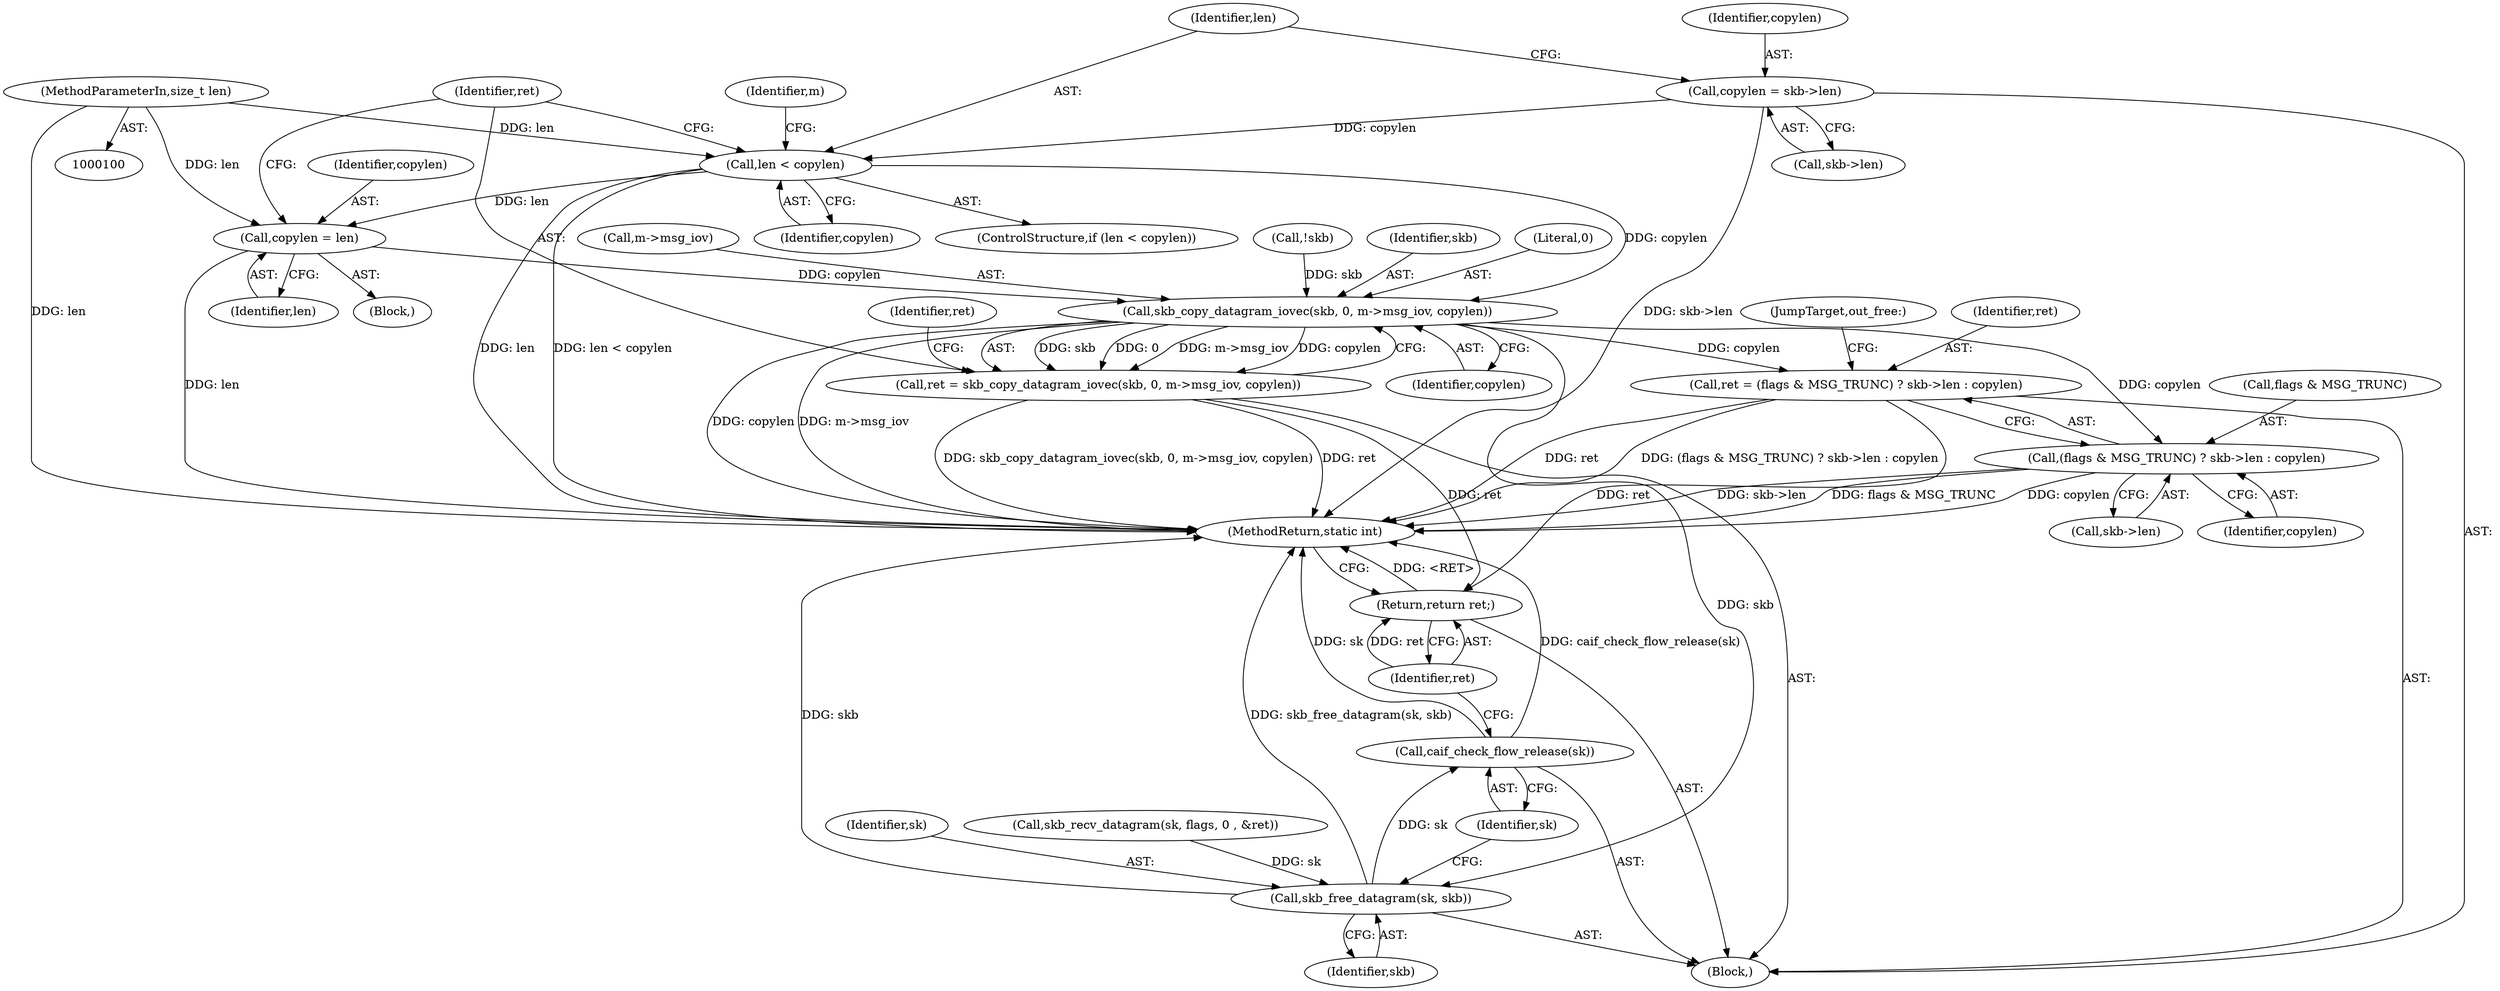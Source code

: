 digraph "0_linux_f3d3342602f8bcbf37d7c46641cb9bca7618eb1c_11@API" {
"1000154" [label="(Call,copylen = len)"];
"1000145" [label="(Call,len < copylen)"];
"1000104" [label="(MethodParameterIn,size_t len)"];
"1000139" [label="(Call,copylen = skb->len)"];
"1000159" [label="(Call,skb_copy_datagram_iovec(skb, 0, m->msg_iov, copylen))"];
"1000157" [label="(Call,ret = skb_copy_datagram_iovec(skb, 0, m->msg_iov, copylen))"];
"1000185" [label="(Return,return ret;)"];
"1000169" [label="(Call,ret = (flags & MSG_TRUNC) ? skb->len : copylen)"];
"1000171" [label="(Call,(flags & MSG_TRUNC) ? skb->len : copylen)"];
"1000180" [label="(Call,skb_free_datagram(sk, skb))"];
"1000183" [label="(Call,caif_check_flow_release(sk))"];
"1000167" [label="(Identifier,ret)"];
"1000183" [label="(Call,caif_check_flow_release(sk))"];
"1000145" [label="(Call,len < copylen)"];
"1000179" [label="(JumpTarget,out_free:)"];
"1000169" [label="(Call,ret = (flags & MSG_TRUNC) ? skb->len : copylen)"];
"1000159" [label="(Call,skb_copy_datagram_iovec(skb, 0, m->msg_iov, copylen))"];
"1000104" [label="(MethodParameterIn,size_t len)"];
"1000151" [label="(Identifier,m)"];
"1000141" [label="(Call,skb->len)"];
"1000172" [label="(Call,flags & MSG_TRUNC)"];
"1000155" [label="(Identifier,copylen)"];
"1000175" [label="(Call,skb->len)"];
"1000156" [label="(Identifier,len)"];
"1000106" [label="(Block,)"];
"1000140" [label="(Identifier,copylen)"];
"1000171" [label="(Call,(flags & MSG_TRUNC) ? skb->len : copylen)"];
"1000162" [label="(Call,m->msg_iov)"];
"1000190" [label="(MethodReturn,static int)"];
"1000136" [label="(Call,!skb)"];
"1000160" [label="(Identifier,skb)"];
"1000181" [label="(Identifier,sk)"];
"1000165" [label="(Identifier,copylen)"];
"1000158" [label="(Identifier,ret)"];
"1000154" [label="(Call,copylen = len)"];
"1000185" [label="(Return,return ret;)"];
"1000157" [label="(Call,ret = skb_copy_datagram_iovec(skb, 0, m->msg_iov, copylen))"];
"1000139" [label="(Call,copylen = skb->len)"];
"1000147" [label="(Identifier,copylen)"];
"1000170" [label="(Identifier,ret)"];
"1000144" [label="(ControlStructure,if (len < copylen))"];
"1000186" [label="(Identifier,ret)"];
"1000180" [label="(Call,skb_free_datagram(sk, skb))"];
"1000178" [label="(Identifier,copylen)"];
"1000146" [label="(Identifier,len)"];
"1000161" [label="(Literal,0)"];
"1000148" [label="(Block,)"];
"1000129" [label="(Call,skb_recv_datagram(sk, flags, 0 , &ret))"];
"1000182" [label="(Identifier,skb)"];
"1000184" [label="(Identifier,sk)"];
"1000154" -> "1000148"  [label="AST: "];
"1000154" -> "1000156"  [label="CFG: "];
"1000155" -> "1000154"  [label="AST: "];
"1000156" -> "1000154"  [label="AST: "];
"1000158" -> "1000154"  [label="CFG: "];
"1000154" -> "1000190"  [label="DDG: len"];
"1000145" -> "1000154"  [label="DDG: len"];
"1000104" -> "1000154"  [label="DDG: len"];
"1000154" -> "1000159"  [label="DDG: copylen"];
"1000145" -> "1000144"  [label="AST: "];
"1000145" -> "1000147"  [label="CFG: "];
"1000146" -> "1000145"  [label="AST: "];
"1000147" -> "1000145"  [label="AST: "];
"1000151" -> "1000145"  [label="CFG: "];
"1000158" -> "1000145"  [label="CFG: "];
"1000145" -> "1000190"  [label="DDG: len < copylen"];
"1000145" -> "1000190"  [label="DDG: len"];
"1000104" -> "1000145"  [label="DDG: len"];
"1000139" -> "1000145"  [label="DDG: copylen"];
"1000145" -> "1000159"  [label="DDG: copylen"];
"1000104" -> "1000100"  [label="AST: "];
"1000104" -> "1000190"  [label="DDG: len"];
"1000139" -> "1000106"  [label="AST: "];
"1000139" -> "1000141"  [label="CFG: "];
"1000140" -> "1000139"  [label="AST: "];
"1000141" -> "1000139"  [label="AST: "];
"1000146" -> "1000139"  [label="CFG: "];
"1000139" -> "1000190"  [label="DDG: skb->len"];
"1000159" -> "1000157"  [label="AST: "];
"1000159" -> "1000165"  [label="CFG: "];
"1000160" -> "1000159"  [label="AST: "];
"1000161" -> "1000159"  [label="AST: "];
"1000162" -> "1000159"  [label="AST: "];
"1000165" -> "1000159"  [label="AST: "];
"1000157" -> "1000159"  [label="CFG: "];
"1000159" -> "1000190"  [label="DDG: m->msg_iov"];
"1000159" -> "1000190"  [label="DDG: copylen"];
"1000159" -> "1000157"  [label="DDG: skb"];
"1000159" -> "1000157"  [label="DDG: 0"];
"1000159" -> "1000157"  [label="DDG: m->msg_iov"];
"1000159" -> "1000157"  [label="DDG: copylen"];
"1000136" -> "1000159"  [label="DDG: skb"];
"1000159" -> "1000169"  [label="DDG: copylen"];
"1000159" -> "1000171"  [label="DDG: copylen"];
"1000159" -> "1000180"  [label="DDG: skb"];
"1000157" -> "1000106"  [label="AST: "];
"1000158" -> "1000157"  [label="AST: "];
"1000167" -> "1000157"  [label="CFG: "];
"1000157" -> "1000190"  [label="DDG: skb_copy_datagram_iovec(skb, 0, m->msg_iov, copylen)"];
"1000157" -> "1000190"  [label="DDG: ret"];
"1000157" -> "1000185"  [label="DDG: ret"];
"1000185" -> "1000106"  [label="AST: "];
"1000185" -> "1000186"  [label="CFG: "];
"1000186" -> "1000185"  [label="AST: "];
"1000190" -> "1000185"  [label="CFG: "];
"1000185" -> "1000190"  [label="DDG: <RET>"];
"1000186" -> "1000185"  [label="DDG: ret"];
"1000169" -> "1000185"  [label="DDG: ret"];
"1000169" -> "1000106"  [label="AST: "];
"1000169" -> "1000171"  [label="CFG: "];
"1000170" -> "1000169"  [label="AST: "];
"1000171" -> "1000169"  [label="AST: "];
"1000179" -> "1000169"  [label="CFG: "];
"1000169" -> "1000190"  [label="DDG: (flags & MSG_TRUNC) ? skb->len : copylen"];
"1000169" -> "1000190"  [label="DDG: ret"];
"1000171" -> "1000175"  [label="CFG: "];
"1000171" -> "1000178"  [label="CFG: "];
"1000172" -> "1000171"  [label="AST: "];
"1000175" -> "1000171"  [label="AST: "];
"1000178" -> "1000171"  [label="AST: "];
"1000171" -> "1000190"  [label="DDG: flags & MSG_TRUNC"];
"1000171" -> "1000190"  [label="DDG: copylen"];
"1000171" -> "1000190"  [label="DDG: skb->len"];
"1000180" -> "1000106"  [label="AST: "];
"1000180" -> "1000182"  [label="CFG: "];
"1000181" -> "1000180"  [label="AST: "];
"1000182" -> "1000180"  [label="AST: "];
"1000184" -> "1000180"  [label="CFG: "];
"1000180" -> "1000190"  [label="DDG: skb"];
"1000180" -> "1000190"  [label="DDG: skb_free_datagram(sk, skb)"];
"1000129" -> "1000180"  [label="DDG: sk"];
"1000180" -> "1000183"  [label="DDG: sk"];
"1000183" -> "1000106"  [label="AST: "];
"1000183" -> "1000184"  [label="CFG: "];
"1000184" -> "1000183"  [label="AST: "];
"1000186" -> "1000183"  [label="CFG: "];
"1000183" -> "1000190"  [label="DDG: sk"];
"1000183" -> "1000190"  [label="DDG: caif_check_flow_release(sk)"];
}
